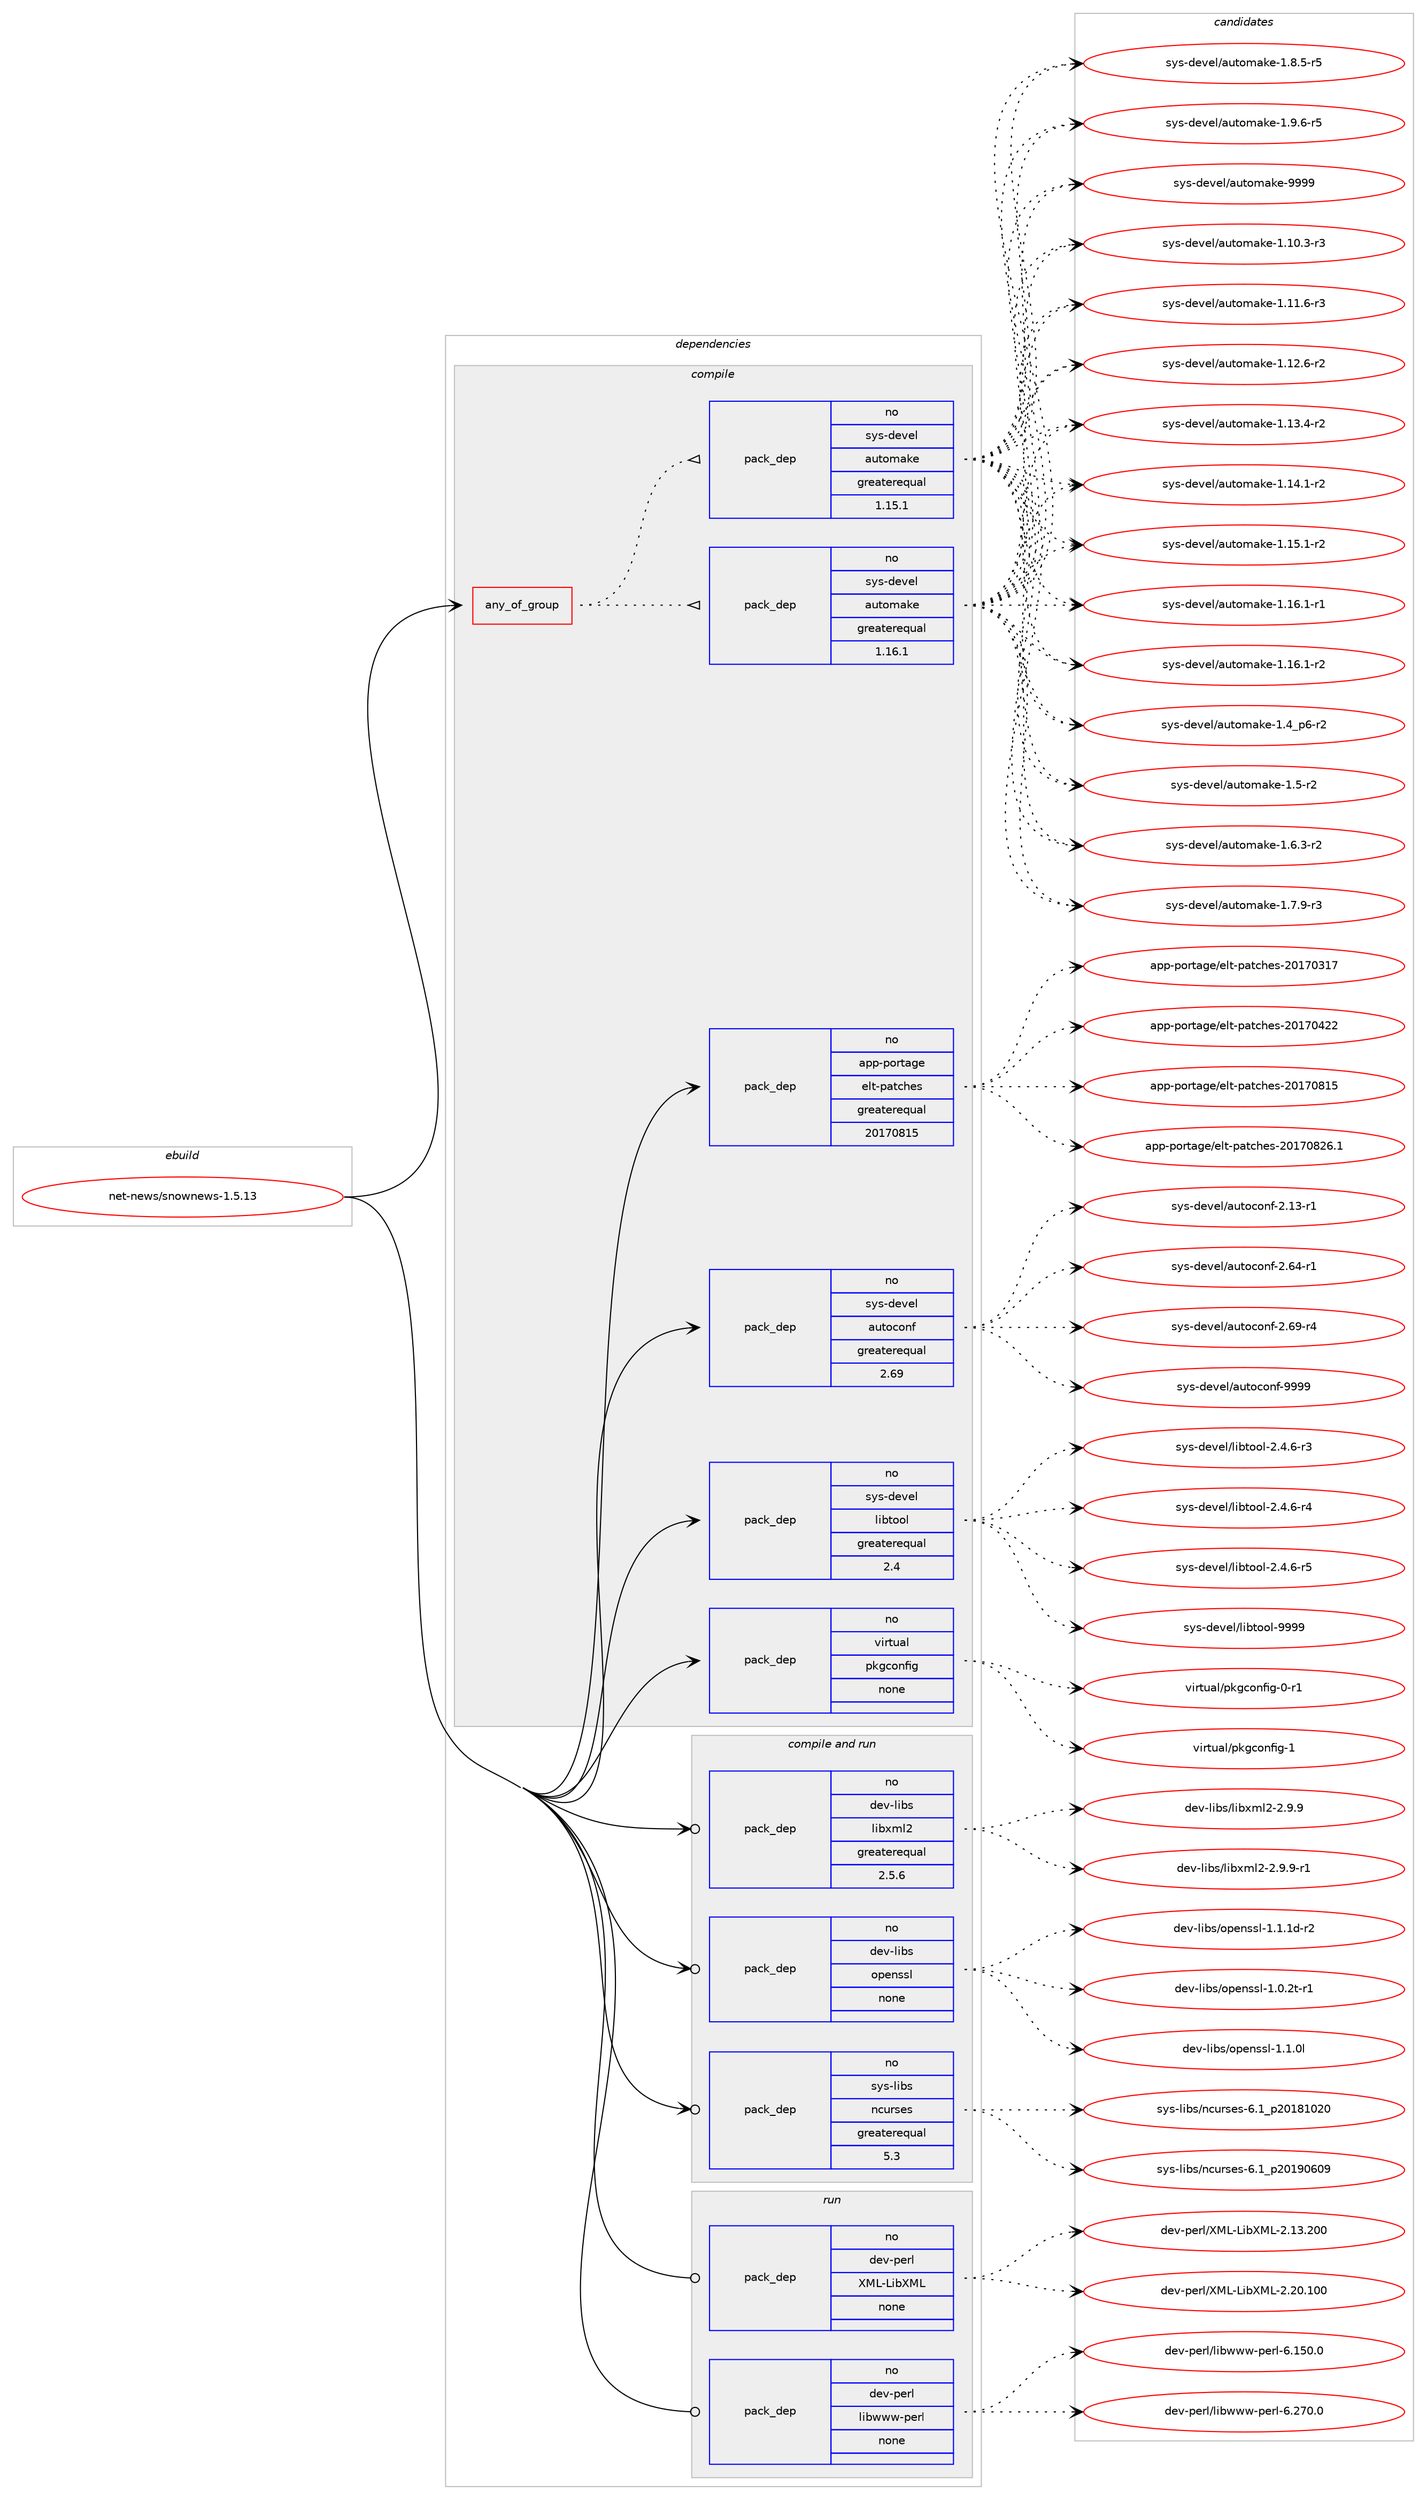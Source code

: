 digraph prolog {

# *************
# Graph options
# *************

newrank=true;
concentrate=true;
compound=true;
graph [rankdir=LR,fontname=Helvetica,fontsize=10,ranksep=1.5];#, ranksep=2.5, nodesep=0.2];
edge  [arrowhead=vee];
node  [fontname=Helvetica,fontsize=10];

# **********
# The ebuild
# **********

subgraph cluster_leftcol {
color=gray;
rank=same;
label=<<i>ebuild</i>>;
id [label="net-news/snownews-1.5.13", color=red, width=4, href="../net-news/snownews-1.5.13.svg"];
}

# ****************
# The dependencies
# ****************

subgraph cluster_midcol {
color=gray;
label=<<i>dependencies</i>>;
subgraph cluster_compile {
fillcolor="#eeeeee";
style=filled;
label=<<i>compile</i>>;
subgraph any14303 {
dependency839150 [label=<<TABLE BORDER="0" CELLBORDER="1" CELLSPACING="0" CELLPADDING="4"><TR><TD CELLPADDING="10">any_of_group</TD></TR></TABLE>>, shape=none, color=red];subgraph pack619798 {
dependency839151 [label=<<TABLE BORDER="0" CELLBORDER="1" CELLSPACING="0" CELLPADDING="4" WIDTH="220"><TR><TD ROWSPAN="6" CELLPADDING="30">pack_dep</TD></TR><TR><TD WIDTH="110">no</TD></TR><TR><TD>sys-devel</TD></TR><TR><TD>automake</TD></TR><TR><TD>greaterequal</TD></TR><TR><TD>1.16.1</TD></TR></TABLE>>, shape=none, color=blue];
}
dependency839150:e -> dependency839151:w [weight=20,style="dotted",arrowhead="oinv"];
subgraph pack619799 {
dependency839152 [label=<<TABLE BORDER="0" CELLBORDER="1" CELLSPACING="0" CELLPADDING="4" WIDTH="220"><TR><TD ROWSPAN="6" CELLPADDING="30">pack_dep</TD></TR><TR><TD WIDTH="110">no</TD></TR><TR><TD>sys-devel</TD></TR><TR><TD>automake</TD></TR><TR><TD>greaterequal</TD></TR><TR><TD>1.15.1</TD></TR></TABLE>>, shape=none, color=blue];
}
dependency839150:e -> dependency839152:w [weight=20,style="dotted",arrowhead="oinv"];
}
id:e -> dependency839150:w [weight=20,style="solid",arrowhead="vee"];
subgraph pack619800 {
dependency839153 [label=<<TABLE BORDER="0" CELLBORDER="1" CELLSPACING="0" CELLPADDING="4" WIDTH="220"><TR><TD ROWSPAN="6" CELLPADDING="30">pack_dep</TD></TR><TR><TD WIDTH="110">no</TD></TR><TR><TD>app-portage</TD></TR><TR><TD>elt-patches</TD></TR><TR><TD>greaterequal</TD></TR><TR><TD>20170815</TD></TR></TABLE>>, shape=none, color=blue];
}
id:e -> dependency839153:w [weight=20,style="solid",arrowhead="vee"];
subgraph pack619801 {
dependency839154 [label=<<TABLE BORDER="0" CELLBORDER="1" CELLSPACING="0" CELLPADDING="4" WIDTH="220"><TR><TD ROWSPAN="6" CELLPADDING="30">pack_dep</TD></TR><TR><TD WIDTH="110">no</TD></TR><TR><TD>sys-devel</TD></TR><TR><TD>autoconf</TD></TR><TR><TD>greaterequal</TD></TR><TR><TD>2.69</TD></TR></TABLE>>, shape=none, color=blue];
}
id:e -> dependency839154:w [weight=20,style="solid",arrowhead="vee"];
subgraph pack619802 {
dependency839155 [label=<<TABLE BORDER="0" CELLBORDER="1" CELLSPACING="0" CELLPADDING="4" WIDTH="220"><TR><TD ROWSPAN="6" CELLPADDING="30">pack_dep</TD></TR><TR><TD WIDTH="110">no</TD></TR><TR><TD>sys-devel</TD></TR><TR><TD>libtool</TD></TR><TR><TD>greaterequal</TD></TR><TR><TD>2.4</TD></TR></TABLE>>, shape=none, color=blue];
}
id:e -> dependency839155:w [weight=20,style="solid",arrowhead="vee"];
subgraph pack619803 {
dependency839156 [label=<<TABLE BORDER="0" CELLBORDER="1" CELLSPACING="0" CELLPADDING="4" WIDTH="220"><TR><TD ROWSPAN="6" CELLPADDING="30">pack_dep</TD></TR><TR><TD WIDTH="110">no</TD></TR><TR><TD>virtual</TD></TR><TR><TD>pkgconfig</TD></TR><TR><TD>none</TD></TR><TR><TD></TD></TR></TABLE>>, shape=none, color=blue];
}
id:e -> dependency839156:w [weight=20,style="solid",arrowhead="vee"];
}
subgraph cluster_compileandrun {
fillcolor="#eeeeee";
style=filled;
label=<<i>compile and run</i>>;
subgraph pack619804 {
dependency839157 [label=<<TABLE BORDER="0" CELLBORDER="1" CELLSPACING="0" CELLPADDING="4" WIDTH="220"><TR><TD ROWSPAN="6" CELLPADDING="30">pack_dep</TD></TR><TR><TD WIDTH="110">no</TD></TR><TR><TD>dev-libs</TD></TR><TR><TD>libxml2</TD></TR><TR><TD>greaterequal</TD></TR><TR><TD>2.5.6</TD></TR></TABLE>>, shape=none, color=blue];
}
id:e -> dependency839157:w [weight=20,style="solid",arrowhead="odotvee"];
subgraph pack619805 {
dependency839158 [label=<<TABLE BORDER="0" CELLBORDER="1" CELLSPACING="0" CELLPADDING="4" WIDTH="220"><TR><TD ROWSPAN="6" CELLPADDING="30">pack_dep</TD></TR><TR><TD WIDTH="110">no</TD></TR><TR><TD>dev-libs</TD></TR><TR><TD>openssl</TD></TR><TR><TD>none</TD></TR><TR><TD></TD></TR></TABLE>>, shape=none, color=blue];
}
id:e -> dependency839158:w [weight=20,style="solid",arrowhead="odotvee"];
subgraph pack619806 {
dependency839159 [label=<<TABLE BORDER="0" CELLBORDER="1" CELLSPACING="0" CELLPADDING="4" WIDTH="220"><TR><TD ROWSPAN="6" CELLPADDING="30">pack_dep</TD></TR><TR><TD WIDTH="110">no</TD></TR><TR><TD>sys-libs</TD></TR><TR><TD>ncurses</TD></TR><TR><TD>greaterequal</TD></TR><TR><TD>5.3</TD></TR></TABLE>>, shape=none, color=blue];
}
id:e -> dependency839159:w [weight=20,style="solid",arrowhead="odotvee"];
}
subgraph cluster_run {
fillcolor="#eeeeee";
style=filled;
label=<<i>run</i>>;
subgraph pack619807 {
dependency839160 [label=<<TABLE BORDER="0" CELLBORDER="1" CELLSPACING="0" CELLPADDING="4" WIDTH="220"><TR><TD ROWSPAN="6" CELLPADDING="30">pack_dep</TD></TR><TR><TD WIDTH="110">no</TD></TR><TR><TD>dev-perl</TD></TR><TR><TD>XML-LibXML</TD></TR><TR><TD>none</TD></TR><TR><TD></TD></TR></TABLE>>, shape=none, color=blue];
}
id:e -> dependency839160:w [weight=20,style="solid",arrowhead="odot"];
subgraph pack619808 {
dependency839161 [label=<<TABLE BORDER="0" CELLBORDER="1" CELLSPACING="0" CELLPADDING="4" WIDTH="220"><TR><TD ROWSPAN="6" CELLPADDING="30">pack_dep</TD></TR><TR><TD WIDTH="110">no</TD></TR><TR><TD>dev-perl</TD></TR><TR><TD>libwww-perl</TD></TR><TR><TD>none</TD></TR><TR><TD></TD></TR></TABLE>>, shape=none, color=blue];
}
id:e -> dependency839161:w [weight=20,style="solid",arrowhead="odot"];
}
}

# **************
# The candidates
# **************

subgraph cluster_choices {
rank=same;
color=gray;
label=<<i>candidates</i>>;

subgraph choice619798 {
color=black;
nodesep=1;
choice11512111545100101118101108479711711611110997107101454946494846514511451 [label="sys-devel/automake-1.10.3-r3", color=red, width=4,href="../sys-devel/automake-1.10.3-r3.svg"];
choice11512111545100101118101108479711711611110997107101454946494946544511451 [label="sys-devel/automake-1.11.6-r3", color=red, width=4,href="../sys-devel/automake-1.11.6-r3.svg"];
choice11512111545100101118101108479711711611110997107101454946495046544511450 [label="sys-devel/automake-1.12.6-r2", color=red, width=4,href="../sys-devel/automake-1.12.6-r2.svg"];
choice11512111545100101118101108479711711611110997107101454946495146524511450 [label="sys-devel/automake-1.13.4-r2", color=red, width=4,href="../sys-devel/automake-1.13.4-r2.svg"];
choice11512111545100101118101108479711711611110997107101454946495246494511450 [label="sys-devel/automake-1.14.1-r2", color=red, width=4,href="../sys-devel/automake-1.14.1-r2.svg"];
choice11512111545100101118101108479711711611110997107101454946495346494511450 [label="sys-devel/automake-1.15.1-r2", color=red, width=4,href="../sys-devel/automake-1.15.1-r2.svg"];
choice11512111545100101118101108479711711611110997107101454946495446494511449 [label="sys-devel/automake-1.16.1-r1", color=red, width=4,href="../sys-devel/automake-1.16.1-r1.svg"];
choice11512111545100101118101108479711711611110997107101454946495446494511450 [label="sys-devel/automake-1.16.1-r2", color=red, width=4,href="../sys-devel/automake-1.16.1-r2.svg"];
choice115121115451001011181011084797117116111109971071014549465295112544511450 [label="sys-devel/automake-1.4_p6-r2", color=red, width=4,href="../sys-devel/automake-1.4_p6-r2.svg"];
choice11512111545100101118101108479711711611110997107101454946534511450 [label="sys-devel/automake-1.5-r2", color=red, width=4,href="../sys-devel/automake-1.5-r2.svg"];
choice115121115451001011181011084797117116111109971071014549465446514511450 [label="sys-devel/automake-1.6.3-r2", color=red, width=4,href="../sys-devel/automake-1.6.3-r2.svg"];
choice115121115451001011181011084797117116111109971071014549465546574511451 [label="sys-devel/automake-1.7.9-r3", color=red, width=4,href="../sys-devel/automake-1.7.9-r3.svg"];
choice115121115451001011181011084797117116111109971071014549465646534511453 [label="sys-devel/automake-1.8.5-r5", color=red, width=4,href="../sys-devel/automake-1.8.5-r5.svg"];
choice115121115451001011181011084797117116111109971071014549465746544511453 [label="sys-devel/automake-1.9.6-r5", color=red, width=4,href="../sys-devel/automake-1.9.6-r5.svg"];
choice115121115451001011181011084797117116111109971071014557575757 [label="sys-devel/automake-9999", color=red, width=4,href="../sys-devel/automake-9999.svg"];
dependency839151:e -> choice11512111545100101118101108479711711611110997107101454946494846514511451:w [style=dotted,weight="100"];
dependency839151:e -> choice11512111545100101118101108479711711611110997107101454946494946544511451:w [style=dotted,weight="100"];
dependency839151:e -> choice11512111545100101118101108479711711611110997107101454946495046544511450:w [style=dotted,weight="100"];
dependency839151:e -> choice11512111545100101118101108479711711611110997107101454946495146524511450:w [style=dotted,weight="100"];
dependency839151:e -> choice11512111545100101118101108479711711611110997107101454946495246494511450:w [style=dotted,weight="100"];
dependency839151:e -> choice11512111545100101118101108479711711611110997107101454946495346494511450:w [style=dotted,weight="100"];
dependency839151:e -> choice11512111545100101118101108479711711611110997107101454946495446494511449:w [style=dotted,weight="100"];
dependency839151:e -> choice11512111545100101118101108479711711611110997107101454946495446494511450:w [style=dotted,weight="100"];
dependency839151:e -> choice115121115451001011181011084797117116111109971071014549465295112544511450:w [style=dotted,weight="100"];
dependency839151:e -> choice11512111545100101118101108479711711611110997107101454946534511450:w [style=dotted,weight="100"];
dependency839151:e -> choice115121115451001011181011084797117116111109971071014549465446514511450:w [style=dotted,weight="100"];
dependency839151:e -> choice115121115451001011181011084797117116111109971071014549465546574511451:w [style=dotted,weight="100"];
dependency839151:e -> choice115121115451001011181011084797117116111109971071014549465646534511453:w [style=dotted,weight="100"];
dependency839151:e -> choice115121115451001011181011084797117116111109971071014549465746544511453:w [style=dotted,weight="100"];
dependency839151:e -> choice115121115451001011181011084797117116111109971071014557575757:w [style=dotted,weight="100"];
}
subgraph choice619799 {
color=black;
nodesep=1;
choice11512111545100101118101108479711711611110997107101454946494846514511451 [label="sys-devel/automake-1.10.3-r3", color=red, width=4,href="../sys-devel/automake-1.10.3-r3.svg"];
choice11512111545100101118101108479711711611110997107101454946494946544511451 [label="sys-devel/automake-1.11.6-r3", color=red, width=4,href="../sys-devel/automake-1.11.6-r3.svg"];
choice11512111545100101118101108479711711611110997107101454946495046544511450 [label="sys-devel/automake-1.12.6-r2", color=red, width=4,href="../sys-devel/automake-1.12.6-r2.svg"];
choice11512111545100101118101108479711711611110997107101454946495146524511450 [label="sys-devel/automake-1.13.4-r2", color=red, width=4,href="../sys-devel/automake-1.13.4-r2.svg"];
choice11512111545100101118101108479711711611110997107101454946495246494511450 [label="sys-devel/automake-1.14.1-r2", color=red, width=4,href="../sys-devel/automake-1.14.1-r2.svg"];
choice11512111545100101118101108479711711611110997107101454946495346494511450 [label="sys-devel/automake-1.15.1-r2", color=red, width=4,href="../sys-devel/automake-1.15.1-r2.svg"];
choice11512111545100101118101108479711711611110997107101454946495446494511449 [label="sys-devel/automake-1.16.1-r1", color=red, width=4,href="../sys-devel/automake-1.16.1-r1.svg"];
choice11512111545100101118101108479711711611110997107101454946495446494511450 [label="sys-devel/automake-1.16.1-r2", color=red, width=4,href="../sys-devel/automake-1.16.1-r2.svg"];
choice115121115451001011181011084797117116111109971071014549465295112544511450 [label="sys-devel/automake-1.4_p6-r2", color=red, width=4,href="../sys-devel/automake-1.4_p6-r2.svg"];
choice11512111545100101118101108479711711611110997107101454946534511450 [label="sys-devel/automake-1.5-r2", color=red, width=4,href="../sys-devel/automake-1.5-r2.svg"];
choice115121115451001011181011084797117116111109971071014549465446514511450 [label="sys-devel/automake-1.6.3-r2", color=red, width=4,href="../sys-devel/automake-1.6.3-r2.svg"];
choice115121115451001011181011084797117116111109971071014549465546574511451 [label="sys-devel/automake-1.7.9-r3", color=red, width=4,href="../sys-devel/automake-1.7.9-r3.svg"];
choice115121115451001011181011084797117116111109971071014549465646534511453 [label="sys-devel/automake-1.8.5-r5", color=red, width=4,href="../sys-devel/automake-1.8.5-r5.svg"];
choice115121115451001011181011084797117116111109971071014549465746544511453 [label="sys-devel/automake-1.9.6-r5", color=red, width=4,href="../sys-devel/automake-1.9.6-r5.svg"];
choice115121115451001011181011084797117116111109971071014557575757 [label="sys-devel/automake-9999", color=red, width=4,href="../sys-devel/automake-9999.svg"];
dependency839152:e -> choice11512111545100101118101108479711711611110997107101454946494846514511451:w [style=dotted,weight="100"];
dependency839152:e -> choice11512111545100101118101108479711711611110997107101454946494946544511451:w [style=dotted,weight="100"];
dependency839152:e -> choice11512111545100101118101108479711711611110997107101454946495046544511450:w [style=dotted,weight="100"];
dependency839152:e -> choice11512111545100101118101108479711711611110997107101454946495146524511450:w [style=dotted,weight="100"];
dependency839152:e -> choice11512111545100101118101108479711711611110997107101454946495246494511450:w [style=dotted,weight="100"];
dependency839152:e -> choice11512111545100101118101108479711711611110997107101454946495346494511450:w [style=dotted,weight="100"];
dependency839152:e -> choice11512111545100101118101108479711711611110997107101454946495446494511449:w [style=dotted,weight="100"];
dependency839152:e -> choice11512111545100101118101108479711711611110997107101454946495446494511450:w [style=dotted,weight="100"];
dependency839152:e -> choice115121115451001011181011084797117116111109971071014549465295112544511450:w [style=dotted,weight="100"];
dependency839152:e -> choice11512111545100101118101108479711711611110997107101454946534511450:w [style=dotted,weight="100"];
dependency839152:e -> choice115121115451001011181011084797117116111109971071014549465446514511450:w [style=dotted,weight="100"];
dependency839152:e -> choice115121115451001011181011084797117116111109971071014549465546574511451:w [style=dotted,weight="100"];
dependency839152:e -> choice115121115451001011181011084797117116111109971071014549465646534511453:w [style=dotted,weight="100"];
dependency839152:e -> choice115121115451001011181011084797117116111109971071014549465746544511453:w [style=dotted,weight="100"];
dependency839152:e -> choice115121115451001011181011084797117116111109971071014557575757:w [style=dotted,weight="100"];
}
subgraph choice619800 {
color=black;
nodesep=1;
choice97112112451121111141169710310147101108116451129711699104101115455048495548514955 [label="app-portage/elt-patches-20170317", color=red, width=4,href="../app-portage/elt-patches-20170317.svg"];
choice97112112451121111141169710310147101108116451129711699104101115455048495548525050 [label="app-portage/elt-patches-20170422", color=red, width=4,href="../app-portage/elt-patches-20170422.svg"];
choice97112112451121111141169710310147101108116451129711699104101115455048495548564953 [label="app-portage/elt-patches-20170815", color=red, width=4,href="../app-portage/elt-patches-20170815.svg"];
choice971121124511211111411697103101471011081164511297116991041011154550484955485650544649 [label="app-portage/elt-patches-20170826.1", color=red, width=4,href="../app-portage/elt-patches-20170826.1.svg"];
dependency839153:e -> choice97112112451121111141169710310147101108116451129711699104101115455048495548514955:w [style=dotted,weight="100"];
dependency839153:e -> choice97112112451121111141169710310147101108116451129711699104101115455048495548525050:w [style=dotted,weight="100"];
dependency839153:e -> choice97112112451121111141169710310147101108116451129711699104101115455048495548564953:w [style=dotted,weight="100"];
dependency839153:e -> choice971121124511211111411697103101471011081164511297116991041011154550484955485650544649:w [style=dotted,weight="100"];
}
subgraph choice619801 {
color=black;
nodesep=1;
choice1151211154510010111810110847971171161119911111010245504649514511449 [label="sys-devel/autoconf-2.13-r1", color=red, width=4,href="../sys-devel/autoconf-2.13-r1.svg"];
choice1151211154510010111810110847971171161119911111010245504654524511449 [label="sys-devel/autoconf-2.64-r1", color=red, width=4,href="../sys-devel/autoconf-2.64-r1.svg"];
choice1151211154510010111810110847971171161119911111010245504654574511452 [label="sys-devel/autoconf-2.69-r4", color=red, width=4,href="../sys-devel/autoconf-2.69-r4.svg"];
choice115121115451001011181011084797117116111991111101024557575757 [label="sys-devel/autoconf-9999", color=red, width=4,href="../sys-devel/autoconf-9999.svg"];
dependency839154:e -> choice1151211154510010111810110847971171161119911111010245504649514511449:w [style=dotted,weight="100"];
dependency839154:e -> choice1151211154510010111810110847971171161119911111010245504654524511449:w [style=dotted,weight="100"];
dependency839154:e -> choice1151211154510010111810110847971171161119911111010245504654574511452:w [style=dotted,weight="100"];
dependency839154:e -> choice115121115451001011181011084797117116111991111101024557575757:w [style=dotted,weight="100"];
}
subgraph choice619802 {
color=black;
nodesep=1;
choice1151211154510010111810110847108105981161111111084550465246544511451 [label="sys-devel/libtool-2.4.6-r3", color=red, width=4,href="../sys-devel/libtool-2.4.6-r3.svg"];
choice1151211154510010111810110847108105981161111111084550465246544511452 [label="sys-devel/libtool-2.4.6-r4", color=red, width=4,href="../sys-devel/libtool-2.4.6-r4.svg"];
choice1151211154510010111810110847108105981161111111084550465246544511453 [label="sys-devel/libtool-2.4.6-r5", color=red, width=4,href="../sys-devel/libtool-2.4.6-r5.svg"];
choice1151211154510010111810110847108105981161111111084557575757 [label="sys-devel/libtool-9999", color=red, width=4,href="../sys-devel/libtool-9999.svg"];
dependency839155:e -> choice1151211154510010111810110847108105981161111111084550465246544511451:w [style=dotted,weight="100"];
dependency839155:e -> choice1151211154510010111810110847108105981161111111084550465246544511452:w [style=dotted,weight="100"];
dependency839155:e -> choice1151211154510010111810110847108105981161111111084550465246544511453:w [style=dotted,weight="100"];
dependency839155:e -> choice1151211154510010111810110847108105981161111111084557575757:w [style=dotted,weight="100"];
}
subgraph choice619803 {
color=black;
nodesep=1;
choice11810511411611797108471121071039911111010210510345484511449 [label="virtual/pkgconfig-0-r1", color=red, width=4,href="../virtual/pkgconfig-0-r1.svg"];
choice1181051141161179710847112107103991111101021051034549 [label="virtual/pkgconfig-1", color=red, width=4,href="../virtual/pkgconfig-1.svg"];
dependency839156:e -> choice11810511411611797108471121071039911111010210510345484511449:w [style=dotted,weight="100"];
dependency839156:e -> choice1181051141161179710847112107103991111101021051034549:w [style=dotted,weight="100"];
}
subgraph choice619804 {
color=black;
nodesep=1;
choice1001011184510810598115471081059812010910850455046574657 [label="dev-libs/libxml2-2.9.9", color=red, width=4,href="../dev-libs/libxml2-2.9.9.svg"];
choice10010111845108105981154710810598120109108504550465746574511449 [label="dev-libs/libxml2-2.9.9-r1", color=red, width=4,href="../dev-libs/libxml2-2.9.9-r1.svg"];
dependency839157:e -> choice1001011184510810598115471081059812010910850455046574657:w [style=dotted,weight="100"];
dependency839157:e -> choice10010111845108105981154710810598120109108504550465746574511449:w [style=dotted,weight="100"];
}
subgraph choice619805 {
color=black;
nodesep=1;
choice1001011184510810598115471111121011101151151084549464846501164511449 [label="dev-libs/openssl-1.0.2t-r1", color=red, width=4,href="../dev-libs/openssl-1.0.2t-r1.svg"];
choice100101118451081059811547111112101110115115108454946494648108 [label="dev-libs/openssl-1.1.0l", color=red, width=4,href="../dev-libs/openssl-1.1.0l.svg"];
choice1001011184510810598115471111121011101151151084549464946491004511450 [label="dev-libs/openssl-1.1.1d-r2", color=red, width=4,href="../dev-libs/openssl-1.1.1d-r2.svg"];
dependency839158:e -> choice1001011184510810598115471111121011101151151084549464846501164511449:w [style=dotted,weight="100"];
dependency839158:e -> choice100101118451081059811547111112101110115115108454946494648108:w [style=dotted,weight="100"];
dependency839158:e -> choice1001011184510810598115471111121011101151151084549464946491004511450:w [style=dotted,weight="100"];
}
subgraph choice619806 {
color=black;
nodesep=1;
choice1151211154510810598115471109911711411510111545544649951125048495649485048 [label="sys-libs/ncurses-6.1_p20181020", color=red, width=4,href="../sys-libs/ncurses-6.1_p20181020.svg"];
choice1151211154510810598115471109911711411510111545544649951125048495748544857 [label="sys-libs/ncurses-6.1_p20190609", color=red, width=4,href="../sys-libs/ncurses-6.1_p20190609.svg"];
dependency839159:e -> choice1151211154510810598115471109911711411510111545544649951125048495649485048:w [style=dotted,weight="100"];
dependency839159:e -> choice1151211154510810598115471109911711411510111545544649951125048495748544857:w [style=dotted,weight="100"];
}
subgraph choice619807 {
color=black;
nodesep=1;
choice1001011184511210111410847887776457610598887776455046495146504848 [label="dev-perl/XML-LibXML-2.13.200", color=red, width=4,href="../dev-perl/XML-LibXML-2.13.200.svg"];
choice1001011184511210111410847887776457610598887776455046504846494848 [label="dev-perl/XML-LibXML-2.20.100", color=red, width=4,href="../dev-perl/XML-LibXML-2.20.100.svg"];
dependency839160:e -> choice1001011184511210111410847887776457610598887776455046495146504848:w [style=dotted,weight="100"];
dependency839160:e -> choice1001011184511210111410847887776457610598887776455046504846494848:w [style=dotted,weight="100"];
}
subgraph choice619808 {
color=black;
nodesep=1;
choice100101118451121011141084710810598119119119451121011141084554464953484648 [label="dev-perl/libwww-perl-6.150.0", color=red, width=4,href="../dev-perl/libwww-perl-6.150.0.svg"];
choice100101118451121011141084710810598119119119451121011141084554465055484648 [label="dev-perl/libwww-perl-6.270.0", color=red, width=4,href="../dev-perl/libwww-perl-6.270.0.svg"];
dependency839161:e -> choice100101118451121011141084710810598119119119451121011141084554464953484648:w [style=dotted,weight="100"];
dependency839161:e -> choice100101118451121011141084710810598119119119451121011141084554465055484648:w [style=dotted,weight="100"];
}
}

}
